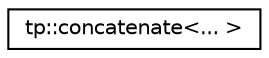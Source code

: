 digraph "Graphical Class Hierarchy"
{
 // LATEX_PDF_SIZE
  edge [fontname="Helvetica",fontsize="10",labelfontname="Helvetica",labelfontsize="10"];
  node [fontname="Helvetica",fontsize="10",shape=record];
  rankdir="LR";
  Node0 [label="tp::concatenate\<... \>",height=0.2,width=0.4,color="black", fillcolor="white", style="filled",URL="$structtp_1_1concatenate.html",tooltip="Concatenates type_packs and just_types."];
}
